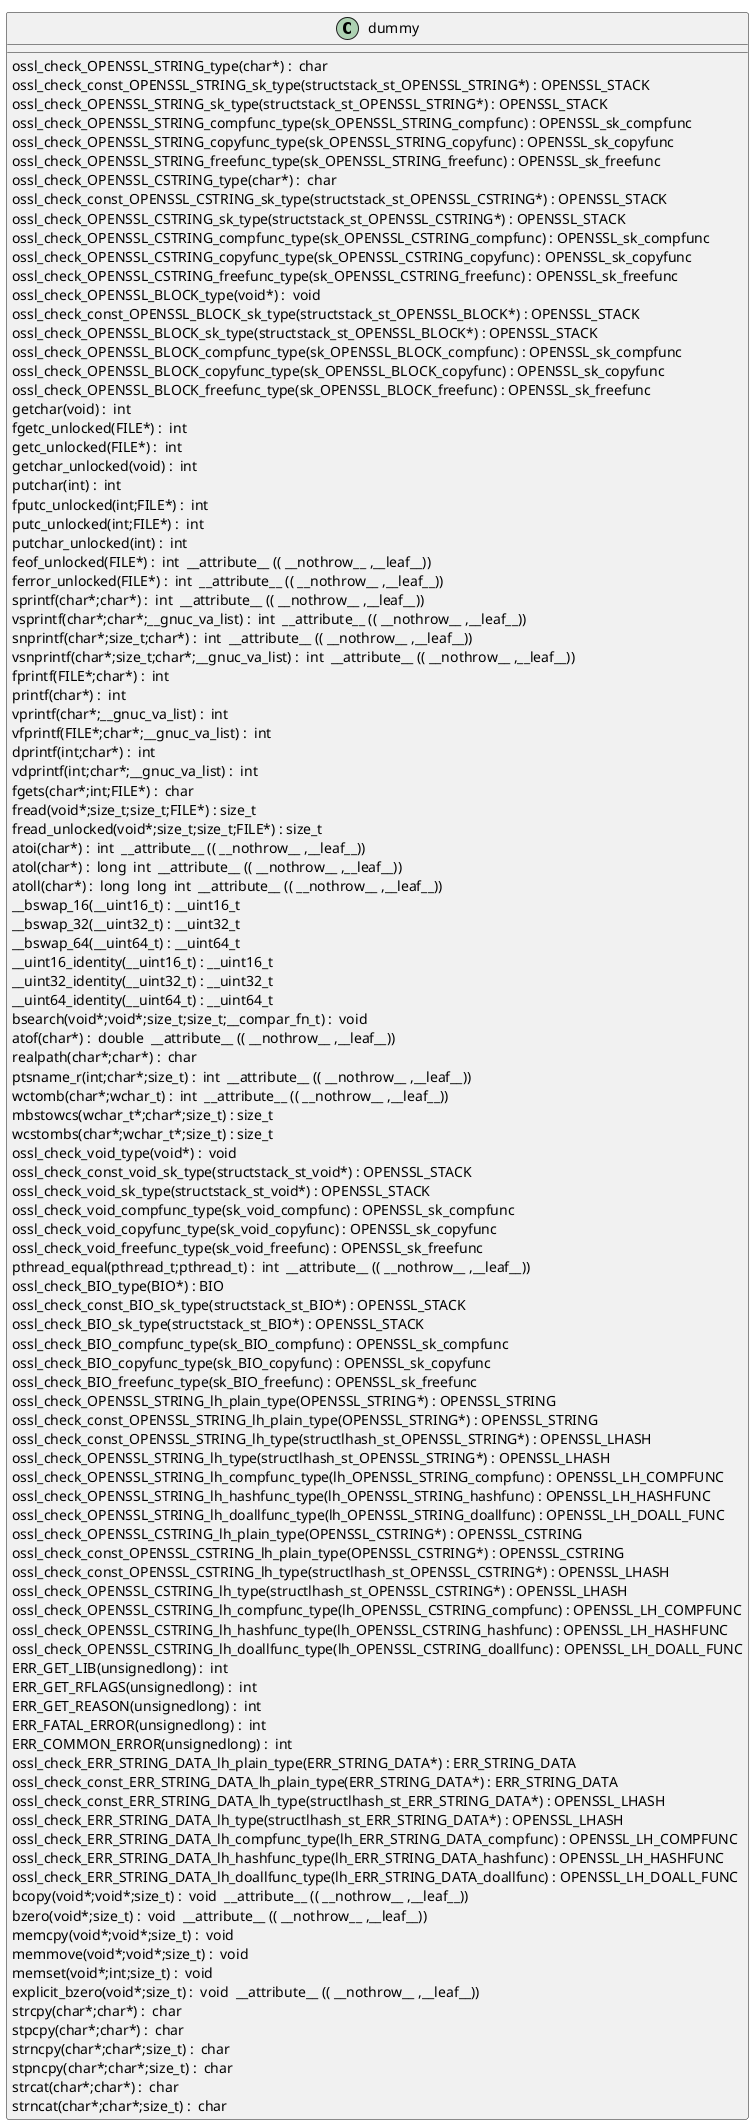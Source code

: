 @startuml
!pragma layout smetana
class dummy {
ossl_check_OPENSSL_STRING_type(char*) :  char  [[[./../../.././qc/crypto/hpke/hpke_util.c.html#452]]]
ossl_check_const_OPENSSL_STRING_sk_type(structstack_st_OPENSSL_STRING*) : OPENSSL_STACK [[[./../../.././qc/crypto/hpke/hpke_util.c.html#452]]]
ossl_check_OPENSSL_STRING_sk_type(structstack_st_OPENSSL_STRING*) : OPENSSL_STACK [[[./../../.././qc/crypto/hpke/hpke_util.c.html#452]]]
ossl_check_OPENSSL_STRING_compfunc_type(sk_OPENSSL_STRING_compfunc) : OPENSSL_sk_compfunc [[[./../../.././qc/crypto/hpke/hpke_util.c.html#452]]]
ossl_check_OPENSSL_STRING_copyfunc_type(sk_OPENSSL_STRING_copyfunc) : OPENSSL_sk_copyfunc [[[./../../.././qc/crypto/hpke/hpke_util.c.html#452]]]
ossl_check_OPENSSL_STRING_freefunc_type(sk_OPENSSL_STRING_freefunc) : OPENSSL_sk_freefunc [[[./../../.././qc/crypto/hpke/hpke_util.c.html#452]]]
ossl_check_OPENSSL_CSTRING_type(char*) :  char  [[[./../../.././qc/crypto/hpke/hpke_util.c.html#454]]]
ossl_check_const_OPENSSL_CSTRING_sk_type(structstack_st_OPENSSL_CSTRING*) : OPENSSL_STACK [[[./../../.././qc/crypto/hpke/hpke_util.c.html#454]]]
ossl_check_OPENSSL_CSTRING_sk_type(structstack_st_OPENSSL_CSTRING*) : OPENSSL_STACK [[[./../../.././qc/crypto/hpke/hpke_util.c.html#454]]]
ossl_check_OPENSSL_CSTRING_compfunc_type(sk_OPENSSL_CSTRING_compfunc) : OPENSSL_sk_compfunc [[[./../../.././qc/crypto/hpke/hpke_util.c.html#454]]]
ossl_check_OPENSSL_CSTRING_copyfunc_type(sk_OPENSSL_CSTRING_copyfunc) : OPENSSL_sk_copyfunc [[[./../../.././qc/crypto/hpke/hpke_util.c.html#454]]]
ossl_check_OPENSSL_CSTRING_freefunc_type(sk_OPENSSL_CSTRING_freefunc) : OPENSSL_sk_freefunc [[[./../../.././qc/crypto/hpke/hpke_util.c.html#454]]]
ossl_check_OPENSSL_BLOCK_type(void*) :  void  [[[./../../.././qc/crypto/hpke/hpke_util.c.html#457]]]
ossl_check_const_OPENSSL_BLOCK_sk_type(structstack_st_OPENSSL_BLOCK*) : OPENSSL_STACK [[[./../../.././qc/crypto/hpke/hpke_util.c.html#457]]]
ossl_check_OPENSSL_BLOCK_sk_type(structstack_st_OPENSSL_BLOCK*) : OPENSSL_STACK [[[./../../.././qc/crypto/hpke/hpke_util.c.html#457]]]
ossl_check_OPENSSL_BLOCK_compfunc_type(sk_OPENSSL_BLOCK_compfunc) : OPENSSL_sk_compfunc [[[./../../.././qc/crypto/hpke/hpke_util.c.html#457]]]
ossl_check_OPENSSL_BLOCK_copyfunc_type(sk_OPENSSL_BLOCK_copyfunc) : OPENSSL_sk_copyfunc [[[./../../.././qc/crypto/hpke/hpke_util.c.html#457]]]
ossl_check_OPENSSL_BLOCK_freefunc_type(sk_OPENSSL_BLOCK_freefunc) : OPENSSL_sk_freefunc [[[./../../.././qc/crypto/hpke/hpke_util.c.html#457]]]
getchar(void) :  int  [[[./../../.././qc/crypto/hpke/hpke_util.c.html#1374]]]
fgetc_unlocked(FILE*) :  int  [[[./../../.././qc/crypto/hpke/hpke_util.c.html#1383]]]
getc_unlocked(FILE*) :  int  [[[./../../.././qc/crypto/hpke/hpke_util.c.html#1393]]]
getchar_unlocked(void) :  int  [[[./../../.././qc/crypto/hpke/hpke_util.c.html#1400]]]
putchar(int) :  int  [[[./../../.././qc/crypto/hpke/hpke_util.c.html#1409]]]
fputc_unlocked(int;FILE*) :  int  [[[./../../.././qc/crypto/hpke/hpke_util.c.html#1418]]]
putc_unlocked(int;FILE*) :  int  [[[./../../.././qc/crypto/hpke/hpke_util.c.html#1428]]]
putchar_unlocked(int) :  int  [[[./../../.././qc/crypto/hpke/hpke_util.c.html#1435]]]
feof_unlocked(FILE*) :  int  __attribute__ (( __nothrow__ ,__leaf__)) [[[./../../.././qc/crypto/hpke/hpke_util.c.html#1441]]]
ferror_unlocked(FILE*) :  int  __attribute__ (( __nothrow__ ,__leaf__)) [[[./../../.././qc/crypto/hpke/hpke_util.c.html#1448]]]
sprintf(char*;char*) :  int  __attribute__ (( __nothrow__ ,__leaf__)) [[[./../../.././qc/crypto/hpke/hpke_util.c.html#1467]]]
vsprintf(char*;char*;__gnuc_va_list) :  int  __attribute__ (( __nothrow__ ,__leaf__)) [[[./../../.././qc/crypto/hpke/hpke_util.c.html#1480]]]
snprintf(char*;size_t;char*) :  int  __attribute__ (( __nothrow__ ,__leaf__)) [[[./../../.././qc/crypto/hpke/hpke_util.c.html#1499]]]
vsnprintf(char*;size_t;char*;__gnuc_va_list) :  int  __attribute__ (( __nothrow__ ,__leaf__)) [[[./../../.././qc/crypto/hpke/hpke_util.c.html#1513]]]
fprintf(FILE*;char*) :  int  [[[./../../.././qc/crypto/hpke/hpke_util.c.html#1534]]]
printf(char*) :  int  [[[./../../.././qc/crypto/hpke/hpke_util.c.html#1541]]]
vprintf(char*;__gnuc_va_list) :  int  [[[./../../.././qc/crypto/hpke/hpke_util.c.html#1553]]]
vfprintf(FILE*;char*;__gnuc_va_list) :  int  [[[./../../.././qc/crypto/hpke/hpke_util.c.html#1563]]]
dprintf(int;char*) :  int  [[[./../../.././qc/crypto/hpke/hpke_util.c.html#1578]]]
vdprintf(int;char*;__gnuc_va_list) :  int  [[[./../../.././qc/crypto/hpke/hpke_util.c.html#1589]]]
fgets(char*;int;FILE*) :  char  [[[./../../.././qc/crypto/hpke/hpke_util.c.html#1608]]]
fread(void*;size_t;size_t;FILE*) : size_t [[[./../../.././qc/crypto/hpke/hpke_util.c.html#1634]]]
fread_unlocked(void*;size_t;size_t;FILE*) : size_t [[[./../../.././qc/crypto/hpke/hpke_util.c.html#1661]]]
atoi(char*) :  int  __attribute__ (( __nothrow__ ,__leaf__)) [[[./../../.././qc/crypto/hpke/hpke_util.c.html#1832]]]
atol(char*) :  long  int  __attribute__ (( __nothrow__ ,__leaf__)) [[[./../../.././qc/crypto/hpke/hpke_util.c.html#1837]]]
atoll(char*) :  long  long  int  __attribute__ (( __nothrow__ ,__leaf__)) [[[./../../.././qc/crypto/hpke/hpke_util.c.html#1844]]]
__bswap_16(__uint16_t) : __uint16_t [[[./../../.././qc/crypto/hpke/hpke_util.c.html#1991]]]
__bswap_32(__uint32_t) : __uint32_t [[[./../../.././qc/crypto/hpke/hpke_util.c.html#2006]]]
__bswap_64(__uint64_t) : __uint64_t [[[./../../.././qc/crypto/hpke/hpke_util.c.html#2016]]]
__uint16_identity(__uint16_t) : __uint16_t [[[./../../.././qc/crypto/hpke/hpke_util.c.html#2028]]]
__uint32_identity(__uint32_t) : __uint32_t [[[./../../.././qc/crypto/hpke/hpke_util.c.html#2034]]]
__uint64_identity(__uint64_t) : __uint64_t [[[./../../.././qc/crypto/hpke/hpke_util.c.html#2040]]]
bsearch(void*;void*;size_t;size_t;__compar_fn_t) :  void  [[[./../../.././qc/crypto/hpke/hpke_util.c.html#2708]]]
atof(char*) :  double  __attribute__ (( __nothrow__ ,__leaf__)) [[[./../../.././qc/crypto/hpke/hpke_util.c.html#1]]]
realpath(char*;char*) :  char  [[[./../../.././qc/crypto/hpke/hpke_util.c.html#1]]]
ptsname_r(int;char*;size_t) :  int  __attribute__ (( __nothrow__ ,__leaf__)) [[[./../../.././qc/crypto/hpke/hpke_util.c.html#1]]]
wctomb(char*;wchar_t) :  int  __attribute__ (( __nothrow__ ,__leaf__)) [[[./../../.././qc/crypto/hpke/hpke_util.c.html#1]]]
mbstowcs(wchar_t*;char*;size_t) : size_t [[[./../../.././qc/crypto/hpke/hpke_util.c.html#1]]]
wcstombs(char*;wchar_t*;size_t) : size_t [[[./../../.././qc/crypto/hpke/hpke_util.c.html#1]]]
ossl_check_void_type(void*) :  void  [[[./../../.././qc/crypto/hpke/hpke_util.c.html#1]]]
ossl_check_const_void_sk_type(structstack_st_void*) : OPENSSL_STACK [[[./../../.././qc/crypto/hpke/hpke_util.c.html#1]]]
ossl_check_void_sk_type(structstack_st_void*) : OPENSSL_STACK [[[./../../.././qc/crypto/hpke/hpke_util.c.html#1]]]
ossl_check_void_compfunc_type(sk_void_compfunc) : OPENSSL_sk_compfunc [[[./../../.././qc/crypto/hpke/hpke_util.c.html#1]]]
ossl_check_void_copyfunc_type(sk_void_copyfunc) : OPENSSL_sk_copyfunc [[[./../../.././qc/crypto/hpke/hpke_util.c.html#1]]]
ossl_check_void_freefunc_type(sk_void_freefunc) : OPENSSL_sk_freefunc [[[./../../.././qc/crypto/hpke/hpke_util.c.html#1]]]
pthread_equal(pthread_t;pthread_t) :  int  __attribute__ (( __nothrow__ ,__leaf__)) [[[./../../.././qc/crypto/hpke/hpke_util.c.html#1]]]
ossl_check_BIO_type(BIO*) : BIO [[[./../../.././qc/crypto/hpke/hpke_util.c.html#1]]]
ossl_check_const_BIO_sk_type(structstack_st_BIO*) : OPENSSL_STACK [[[./../../.././qc/crypto/hpke/hpke_util.c.html#1]]]
ossl_check_BIO_sk_type(structstack_st_BIO*) : OPENSSL_STACK [[[./../../.././qc/crypto/hpke/hpke_util.c.html#1]]]
ossl_check_BIO_compfunc_type(sk_BIO_compfunc) : OPENSSL_sk_compfunc [[[./../../.././qc/crypto/hpke/hpke_util.c.html#1]]]
ossl_check_BIO_copyfunc_type(sk_BIO_copyfunc) : OPENSSL_sk_copyfunc [[[./../../.././qc/crypto/hpke/hpke_util.c.html#1]]]
ossl_check_BIO_freefunc_type(sk_BIO_freefunc) : OPENSSL_sk_freefunc [[[./../../.././qc/crypto/hpke/hpke_util.c.html#1]]]
ossl_check_OPENSSL_STRING_lh_plain_type(OPENSSL_STRING*) : OPENSSL_STRING [[[./../../.././qc/crypto/hpke/hpke_util.c.html#1]]]
ossl_check_const_OPENSSL_STRING_lh_plain_type(OPENSSL_STRING*) : OPENSSL_STRING [[[./../../.././qc/crypto/hpke/hpke_util.c.html#1]]]
ossl_check_const_OPENSSL_STRING_lh_type(structlhash_st_OPENSSL_STRING*) : OPENSSL_LHASH [[[./../../.././qc/crypto/hpke/hpke_util.c.html#1]]]
ossl_check_OPENSSL_STRING_lh_type(structlhash_st_OPENSSL_STRING*) : OPENSSL_LHASH [[[./../../.././qc/crypto/hpke/hpke_util.c.html#1]]]
ossl_check_OPENSSL_STRING_lh_compfunc_type(lh_OPENSSL_STRING_compfunc) : OPENSSL_LH_COMPFUNC [[[./../../.././qc/crypto/hpke/hpke_util.c.html#1]]]
ossl_check_OPENSSL_STRING_lh_hashfunc_type(lh_OPENSSL_STRING_hashfunc) : OPENSSL_LH_HASHFUNC [[[./../../.././qc/crypto/hpke/hpke_util.c.html#1]]]
ossl_check_OPENSSL_STRING_lh_doallfunc_type(lh_OPENSSL_STRING_doallfunc) : OPENSSL_LH_DOALL_FUNC [[[./../../.././qc/crypto/hpke/hpke_util.c.html#1]]]
ossl_check_OPENSSL_CSTRING_lh_plain_type(OPENSSL_CSTRING*) : OPENSSL_CSTRING [[[./../../.././qc/crypto/hpke/hpke_util.c.html#1]]]
ossl_check_const_OPENSSL_CSTRING_lh_plain_type(OPENSSL_CSTRING*) : OPENSSL_CSTRING [[[./../../.././qc/crypto/hpke/hpke_util.c.html#1]]]
ossl_check_const_OPENSSL_CSTRING_lh_type(structlhash_st_OPENSSL_CSTRING*) : OPENSSL_LHASH [[[./../../.././qc/crypto/hpke/hpke_util.c.html#1]]]
ossl_check_OPENSSL_CSTRING_lh_type(structlhash_st_OPENSSL_CSTRING*) : OPENSSL_LHASH [[[./../../.././qc/crypto/hpke/hpke_util.c.html#1]]]
ossl_check_OPENSSL_CSTRING_lh_compfunc_type(lh_OPENSSL_CSTRING_compfunc) : OPENSSL_LH_COMPFUNC [[[./../../.././qc/crypto/hpke/hpke_util.c.html#1]]]
ossl_check_OPENSSL_CSTRING_lh_hashfunc_type(lh_OPENSSL_CSTRING_hashfunc) : OPENSSL_LH_HASHFUNC [[[./../../.././qc/crypto/hpke/hpke_util.c.html#1]]]
ossl_check_OPENSSL_CSTRING_lh_doallfunc_type(lh_OPENSSL_CSTRING_doallfunc) : OPENSSL_LH_DOALL_FUNC [[[./../../.././qc/crypto/hpke/hpke_util.c.html#1]]]
ERR_GET_LIB(unsignedlong) :  int  [[[./../../.././qc/crypto/hpke/hpke_util.c.html#1]]]
ERR_GET_RFLAGS(unsignedlong) :  int  [[[./../../.././qc/crypto/hpke/hpke_util.c.html#1]]]
ERR_GET_REASON(unsignedlong) :  int  [[[./../../.././qc/crypto/hpke/hpke_util.c.html#1]]]
ERR_FATAL_ERROR(unsignedlong) :  int  [[[./../../.././qc/crypto/hpke/hpke_util.c.html#1]]]
ERR_COMMON_ERROR(unsignedlong) :  int  [[[./../../.././qc/crypto/hpke/hpke_util.c.html#1]]]
ossl_check_ERR_STRING_DATA_lh_plain_type(ERR_STRING_DATA*) : ERR_STRING_DATA [[[./../../.././qc/crypto/hpke/hpke_util.c.html#1]]]
ossl_check_const_ERR_STRING_DATA_lh_plain_type(ERR_STRING_DATA*) : ERR_STRING_DATA [[[./../../.././qc/crypto/hpke/hpke_util.c.html#1]]]
ossl_check_const_ERR_STRING_DATA_lh_type(structlhash_st_ERR_STRING_DATA*) : OPENSSL_LHASH [[[./../../.././qc/crypto/hpke/hpke_util.c.html#1]]]
ossl_check_ERR_STRING_DATA_lh_type(structlhash_st_ERR_STRING_DATA*) : OPENSSL_LHASH [[[./../../.././qc/crypto/hpke/hpke_util.c.html#1]]]
ossl_check_ERR_STRING_DATA_lh_compfunc_type(lh_ERR_STRING_DATA_compfunc) : OPENSSL_LH_COMPFUNC [[[./../../.././qc/crypto/hpke/hpke_util.c.html#1]]]
ossl_check_ERR_STRING_DATA_lh_hashfunc_type(lh_ERR_STRING_DATA_hashfunc) : OPENSSL_LH_HASHFUNC [[[./../../.././qc/crypto/hpke/hpke_util.c.html#1]]]
ossl_check_ERR_STRING_DATA_lh_doallfunc_type(lh_ERR_STRING_DATA_doallfunc) : OPENSSL_LH_DOALL_FUNC [[[./../../.././qc/crypto/hpke/hpke_util.c.html#1]]]
bcopy(void*;void*;size_t) :  void  __attribute__ (( __nothrow__ ,__leaf__)) [[[./../../.././qc/crypto/hpke/hpke_util.c.html#1]]]
bzero(void*;size_t) :  void  __attribute__ (( __nothrow__ ,__leaf__)) [[[./../../.././qc/crypto/hpke/hpke_util.c.html#1]]]
memcpy(void*;void*;size_t) :  void  [[[./../../.././qc/crypto/hpke/hpke_util.c.html#1]]]
memmove(void*;void*;size_t) :  void  [[[./../../.././qc/crypto/hpke/hpke_util.c.html#1]]]
memset(void*;int;size_t) :  void  [[[./../../.././qc/crypto/hpke/hpke_util.c.html#1]]]
explicit_bzero(void*;size_t) :  void  __attribute__ (( __nothrow__ ,__leaf__)) [[[./../../.././qc/crypto/hpke/hpke_util.c.html#1]]]
strcpy(char*;char*) :  char  [[[./../../.././qc/crypto/hpke/hpke_util.c.html#1]]]
stpcpy(char*;char*) :  char  [[[./../../.././qc/crypto/hpke/hpke_util.c.html#1]]]
strncpy(char*;char*;size_t) :  char  [[[./../../.././qc/crypto/hpke/hpke_util.c.html#1]]]
stpncpy(char*;char*;size_t) :  char  [[[./../../.././qc/crypto/hpke/hpke_util.c.html#1]]]
strcat(char*;char*) :  char  [[[./../../.././qc/crypto/hpke/hpke_util.c.html#1]]]
strncat(char*;char*;size_t) :  char  [[[./../../.././qc/crypto/hpke/hpke_util.c.html#1]]]
} 
@enduml

